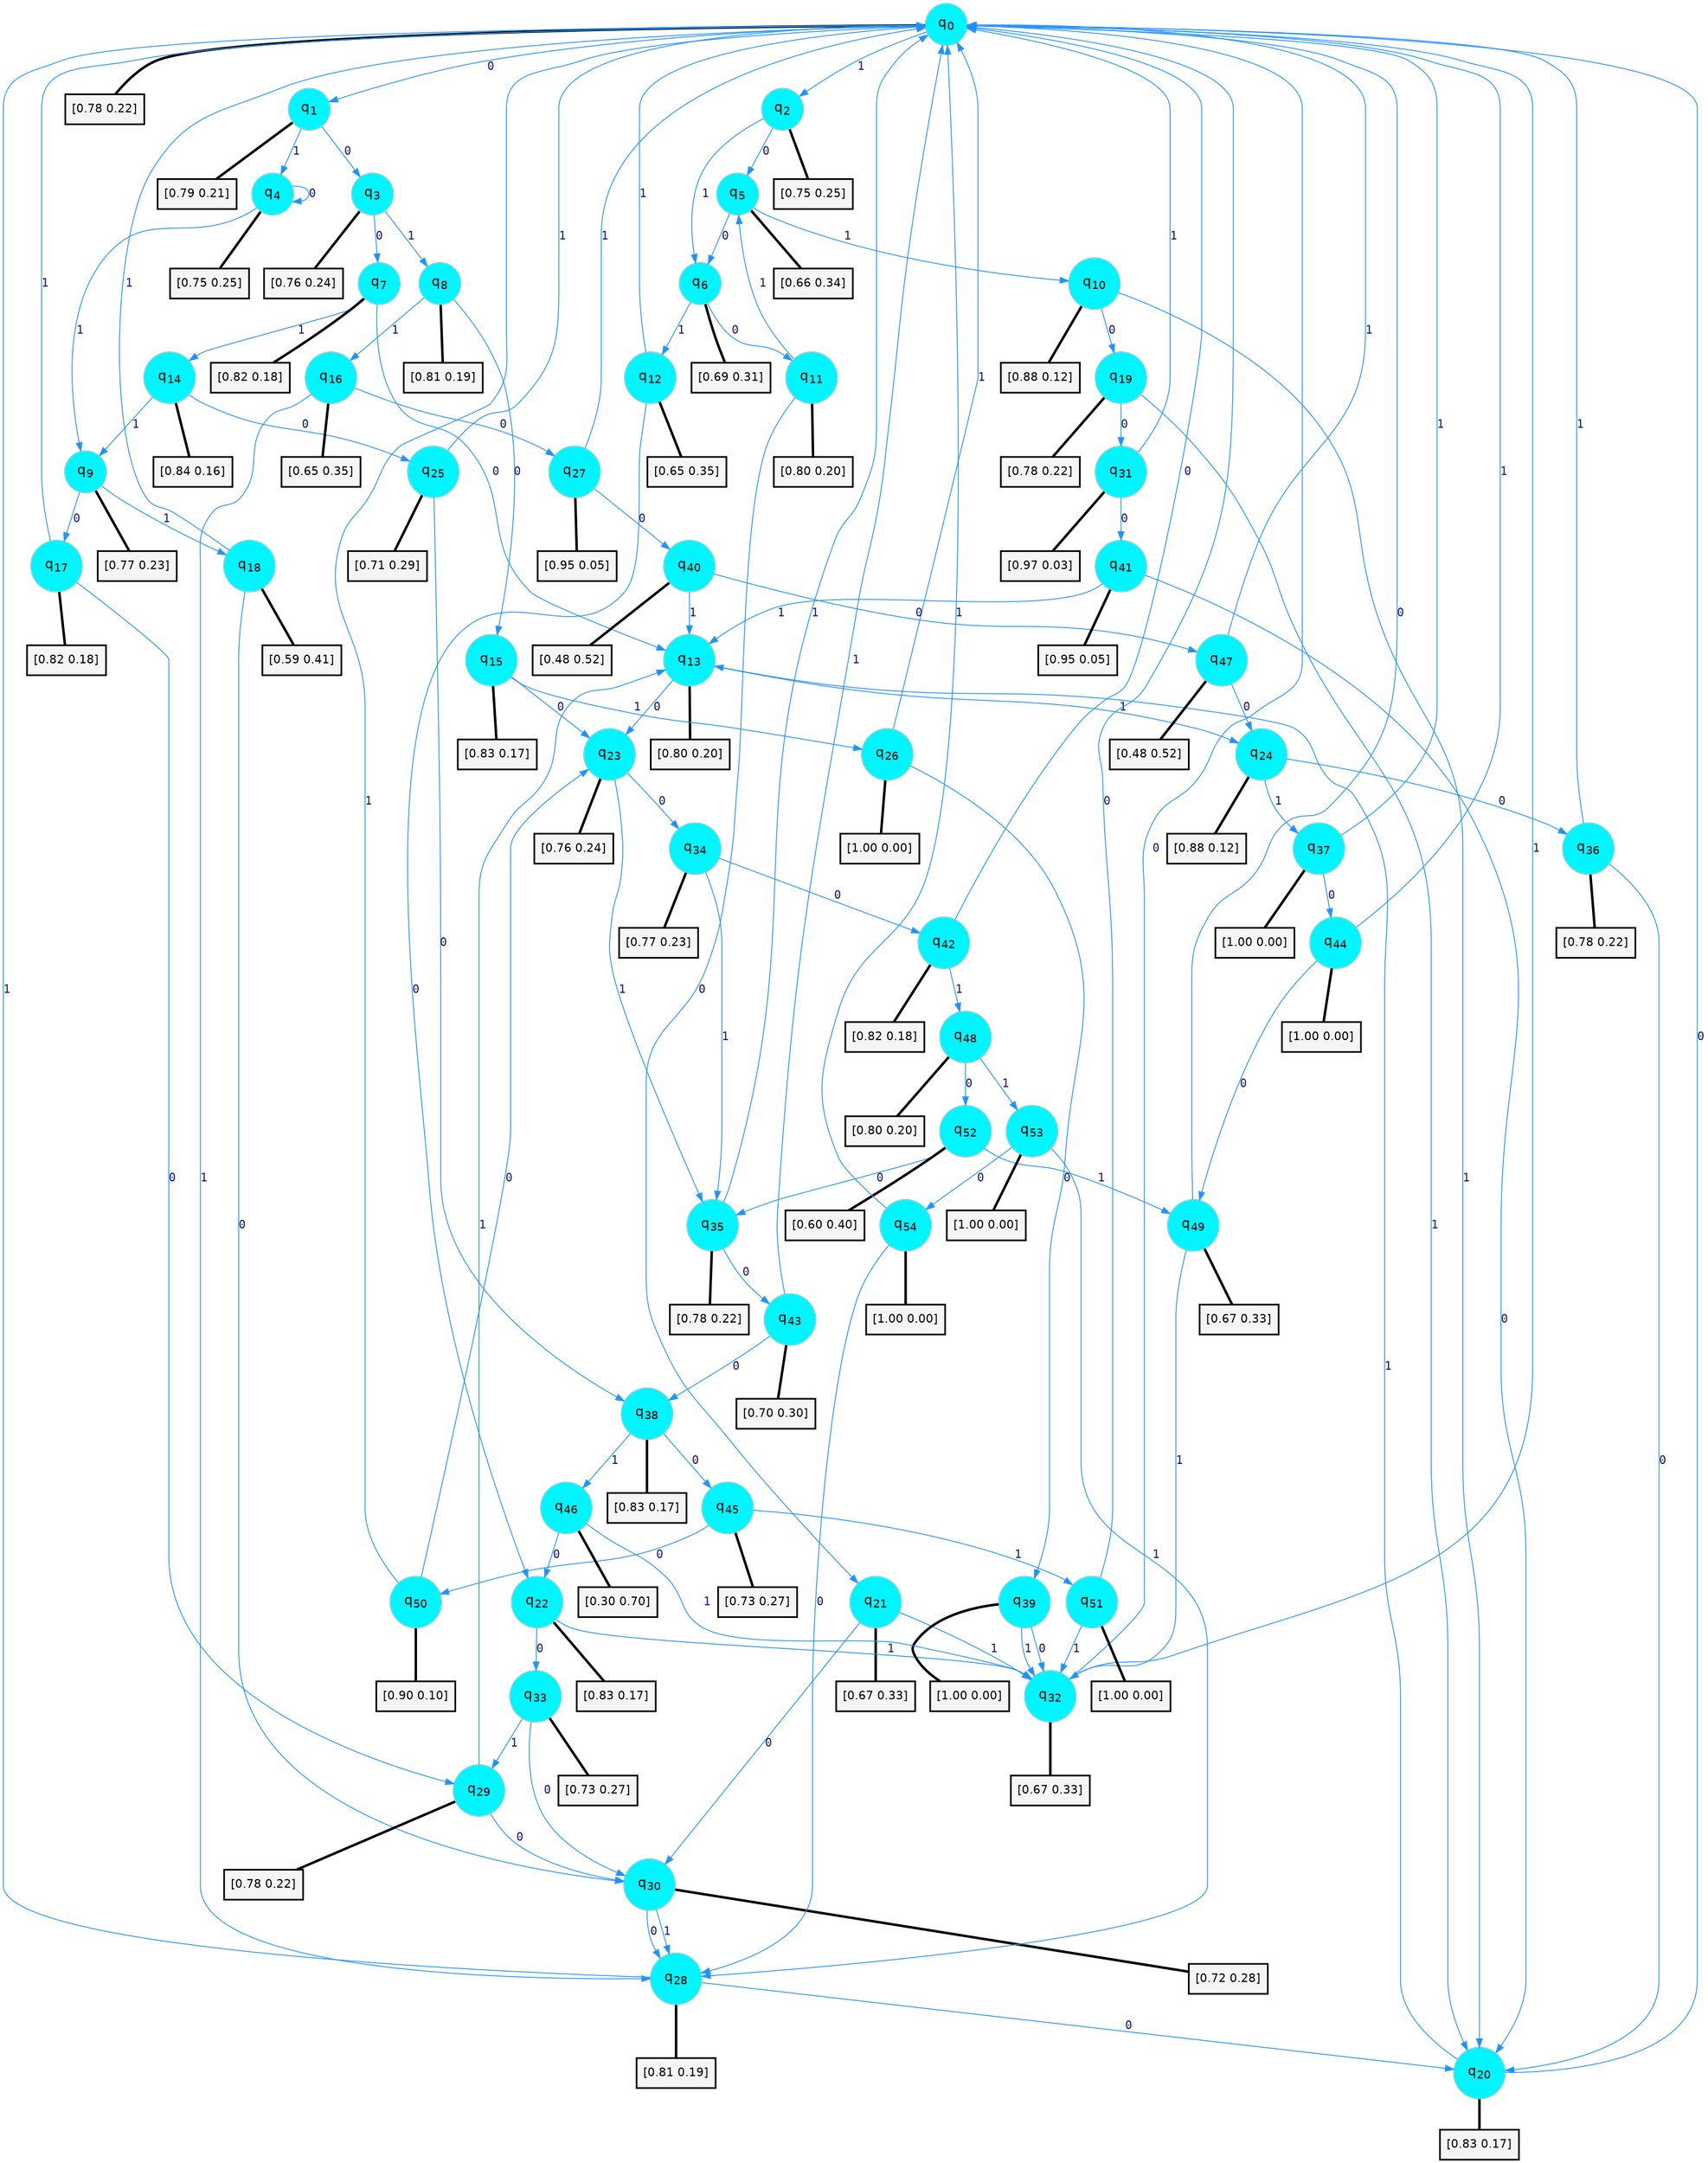 digraph G {
graph [
bgcolor=transparent, dpi=300, rankdir=TD, size="40,25"];
node [
color=gray, fillcolor=turquoise1, fontcolor=black, fontname=Helvetica, fontsize=16, fontweight=bold, shape=circle, style=filled];
edge [
arrowsize=1, color=dodgerblue1, fontcolor=midnightblue, fontname=courier, fontweight=bold, penwidth=1, style=solid, weight=20];
0[label=<q<SUB>0</SUB>>];
1[label=<q<SUB>1</SUB>>];
2[label=<q<SUB>2</SUB>>];
3[label=<q<SUB>3</SUB>>];
4[label=<q<SUB>4</SUB>>];
5[label=<q<SUB>5</SUB>>];
6[label=<q<SUB>6</SUB>>];
7[label=<q<SUB>7</SUB>>];
8[label=<q<SUB>8</SUB>>];
9[label=<q<SUB>9</SUB>>];
10[label=<q<SUB>10</SUB>>];
11[label=<q<SUB>11</SUB>>];
12[label=<q<SUB>12</SUB>>];
13[label=<q<SUB>13</SUB>>];
14[label=<q<SUB>14</SUB>>];
15[label=<q<SUB>15</SUB>>];
16[label=<q<SUB>16</SUB>>];
17[label=<q<SUB>17</SUB>>];
18[label=<q<SUB>18</SUB>>];
19[label=<q<SUB>19</SUB>>];
20[label=<q<SUB>20</SUB>>];
21[label=<q<SUB>21</SUB>>];
22[label=<q<SUB>22</SUB>>];
23[label=<q<SUB>23</SUB>>];
24[label=<q<SUB>24</SUB>>];
25[label=<q<SUB>25</SUB>>];
26[label=<q<SUB>26</SUB>>];
27[label=<q<SUB>27</SUB>>];
28[label=<q<SUB>28</SUB>>];
29[label=<q<SUB>29</SUB>>];
30[label=<q<SUB>30</SUB>>];
31[label=<q<SUB>31</SUB>>];
32[label=<q<SUB>32</SUB>>];
33[label=<q<SUB>33</SUB>>];
34[label=<q<SUB>34</SUB>>];
35[label=<q<SUB>35</SUB>>];
36[label=<q<SUB>36</SUB>>];
37[label=<q<SUB>37</SUB>>];
38[label=<q<SUB>38</SUB>>];
39[label=<q<SUB>39</SUB>>];
40[label=<q<SUB>40</SUB>>];
41[label=<q<SUB>41</SUB>>];
42[label=<q<SUB>42</SUB>>];
43[label=<q<SUB>43</SUB>>];
44[label=<q<SUB>44</SUB>>];
45[label=<q<SUB>45</SUB>>];
46[label=<q<SUB>46</SUB>>];
47[label=<q<SUB>47</SUB>>];
48[label=<q<SUB>48</SUB>>];
49[label=<q<SUB>49</SUB>>];
50[label=<q<SUB>50</SUB>>];
51[label=<q<SUB>51</SUB>>];
52[label=<q<SUB>52</SUB>>];
53[label=<q<SUB>53</SUB>>];
54[label=<q<SUB>54</SUB>>];
55[label="[0.78 0.22]", shape=box,fontcolor=black, fontname=Helvetica, fontsize=14, penwidth=2, fillcolor=whitesmoke,color=black];
56[label="[0.79 0.21]", shape=box,fontcolor=black, fontname=Helvetica, fontsize=14, penwidth=2, fillcolor=whitesmoke,color=black];
57[label="[0.75 0.25]", shape=box,fontcolor=black, fontname=Helvetica, fontsize=14, penwidth=2, fillcolor=whitesmoke,color=black];
58[label="[0.76 0.24]", shape=box,fontcolor=black, fontname=Helvetica, fontsize=14, penwidth=2, fillcolor=whitesmoke,color=black];
59[label="[0.75 0.25]", shape=box,fontcolor=black, fontname=Helvetica, fontsize=14, penwidth=2, fillcolor=whitesmoke,color=black];
60[label="[0.66 0.34]", shape=box,fontcolor=black, fontname=Helvetica, fontsize=14, penwidth=2, fillcolor=whitesmoke,color=black];
61[label="[0.69 0.31]", shape=box,fontcolor=black, fontname=Helvetica, fontsize=14, penwidth=2, fillcolor=whitesmoke,color=black];
62[label="[0.82 0.18]", shape=box,fontcolor=black, fontname=Helvetica, fontsize=14, penwidth=2, fillcolor=whitesmoke,color=black];
63[label="[0.81 0.19]", shape=box,fontcolor=black, fontname=Helvetica, fontsize=14, penwidth=2, fillcolor=whitesmoke,color=black];
64[label="[0.77 0.23]", shape=box,fontcolor=black, fontname=Helvetica, fontsize=14, penwidth=2, fillcolor=whitesmoke,color=black];
65[label="[0.88 0.12]", shape=box,fontcolor=black, fontname=Helvetica, fontsize=14, penwidth=2, fillcolor=whitesmoke,color=black];
66[label="[0.80 0.20]", shape=box,fontcolor=black, fontname=Helvetica, fontsize=14, penwidth=2, fillcolor=whitesmoke,color=black];
67[label="[0.65 0.35]", shape=box,fontcolor=black, fontname=Helvetica, fontsize=14, penwidth=2, fillcolor=whitesmoke,color=black];
68[label="[0.80 0.20]", shape=box,fontcolor=black, fontname=Helvetica, fontsize=14, penwidth=2, fillcolor=whitesmoke,color=black];
69[label="[0.84 0.16]", shape=box,fontcolor=black, fontname=Helvetica, fontsize=14, penwidth=2, fillcolor=whitesmoke,color=black];
70[label="[0.83 0.17]", shape=box,fontcolor=black, fontname=Helvetica, fontsize=14, penwidth=2, fillcolor=whitesmoke,color=black];
71[label="[0.65 0.35]", shape=box,fontcolor=black, fontname=Helvetica, fontsize=14, penwidth=2, fillcolor=whitesmoke,color=black];
72[label="[0.82 0.18]", shape=box,fontcolor=black, fontname=Helvetica, fontsize=14, penwidth=2, fillcolor=whitesmoke,color=black];
73[label="[0.59 0.41]", shape=box,fontcolor=black, fontname=Helvetica, fontsize=14, penwidth=2, fillcolor=whitesmoke,color=black];
74[label="[0.78 0.22]", shape=box,fontcolor=black, fontname=Helvetica, fontsize=14, penwidth=2, fillcolor=whitesmoke,color=black];
75[label="[0.83 0.17]", shape=box,fontcolor=black, fontname=Helvetica, fontsize=14, penwidth=2, fillcolor=whitesmoke,color=black];
76[label="[0.67 0.33]", shape=box,fontcolor=black, fontname=Helvetica, fontsize=14, penwidth=2, fillcolor=whitesmoke,color=black];
77[label="[0.83 0.17]", shape=box,fontcolor=black, fontname=Helvetica, fontsize=14, penwidth=2, fillcolor=whitesmoke,color=black];
78[label="[0.76 0.24]", shape=box,fontcolor=black, fontname=Helvetica, fontsize=14, penwidth=2, fillcolor=whitesmoke,color=black];
79[label="[0.88 0.12]", shape=box,fontcolor=black, fontname=Helvetica, fontsize=14, penwidth=2, fillcolor=whitesmoke,color=black];
80[label="[0.71 0.29]", shape=box,fontcolor=black, fontname=Helvetica, fontsize=14, penwidth=2, fillcolor=whitesmoke,color=black];
81[label="[1.00 0.00]", shape=box,fontcolor=black, fontname=Helvetica, fontsize=14, penwidth=2, fillcolor=whitesmoke,color=black];
82[label="[0.95 0.05]", shape=box,fontcolor=black, fontname=Helvetica, fontsize=14, penwidth=2, fillcolor=whitesmoke,color=black];
83[label="[0.81 0.19]", shape=box,fontcolor=black, fontname=Helvetica, fontsize=14, penwidth=2, fillcolor=whitesmoke,color=black];
84[label="[0.78 0.22]", shape=box,fontcolor=black, fontname=Helvetica, fontsize=14, penwidth=2, fillcolor=whitesmoke,color=black];
85[label="[0.72 0.28]", shape=box,fontcolor=black, fontname=Helvetica, fontsize=14, penwidth=2, fillcolor=whitesmoke,color=black];
86[label="[0.97 0.03]", shape=box,fontcolor=black, fontname=Helvetica, fontsize=14, penwidth=2, fillcolor=whitesmoke,color=black];
87[label="[0.67 0.33]", shape=box,fontcolor=black, fontname=Helvetica, fontsize=14, penwidth=2, fillcolor=whitesmoke,color=black];
88[label="[0.73 0.27]", shape=box,fontcolor=black, fontname=Helvetica, fontsize=14, penwidth=2, fillcolor=whitesmoke,color=black];
89[label="[0.77 0.23]", shape=box,fontcolor=black, fontname=Helvetica, fontsize=14, penwidth=2, fillcolor=whitesmoke,color=black];
90[label="[0.78 0.22]", shape=box,fontcolor=black, fontname=Helvetica, fontsize=14, penwidth=2, fillcolor=whitesmoke,color=black];
91[label="[0.78 0.22]", shape=box,fontcolor=black, fontname=Helvetica, fontsize=14, penwidth=2, fillcolor=whitesmoke,color=black];
92[label="[1.00 0.00]", shape=box,fontcolor=black, fontname=Helvetica, fontsize=14, penwidth=2, fillcolor=whitesmoke,color=black];
93[label="[0.83 0.17]", shape=box,fontcolor=black, fontname=Helvetica, fontsize=14, penwidth=2, fillcolor=whitesmoke,color=black];
94[label="[1.00 0.00]", shape=box,fontcolor=black, fontname=Helvetica, fontsize=14, penwidth=2, fillcolor=whitesmoke,color=black];
95[label="[0.48 0.52]", shape=box,fontcolor=black, fontname=Helvetica, fontsize=14, penwidth=2, fillcolor=whitesmoke,color=black];
96[label="[0.95 0.05]", shape=box,fontcolor=black, fontname=Helvetica, fontsize=14, penwidth=2, fillcolor=whitesmoke,color=black];
97[label="[0.82 0.18]", shape=box,fontcolor=black, fontname=Helvetica, fontsize=14, penwidth=2, fillcolor=whitesmoke,color=black];
98[label="[0.70 0.30]", shape=box,fontcolor=black, fontname=Helvetica, fontsize=14, penwidth=2, fillcolor=whitesmoke,color=black];
99[label="[1.00 0.00]", shape=box,fontcolor=black, fontname=Helvetica, fontsize=14, penwidth=2, fillcolor=whitesmoke,color=black];
100[label="[0.73 0.27]", shape=box,fontcolor=black, fontname=Helvetica, fontsize=14, penwidth=2, fillcolor=whitesmoke,color=black];
101[label="[0.30 0.70]", shape=box,fontcolor=black, fontname=Helvetica, fontsize=14, penwidth=2, fillcolor=whitesmoke,color=black];
102[label="[0.48 0.52]", shape=box,fontcolor=black, fontname=Helvetica, fontsize=14, penwidth=2, fillcolor=whitesmoke,color=black];
103[label="[0.80 0.20]", shape=box,fontcolor=black, fontname=Helvetica, fontsize=14, penwidth=2, fillcolor=whitesmoke,color=black];
104[label="[0.67 0.33]", shape=box,fontcolor=black, fontname=Helvetica, fontsize=14, penwidth=2, fillcolor=whitesmoke,color=black];
105[label="[0.90 0.10]", shape=box,fontcolor=black, fontname=Helvetica, fontsize=14, penwidth=2, fillcolor=whitesmoke,color=black];
106[label="[1.00 0.00]", shape=box,fontcolor=black, fontname=Helvetica, fontsize=14, penwidth=2, fillcolor=whitesmoke,color=black];
107[label="[0.60 0.40]", shape=box,fontcolor=black, fontname=Helvetica, fontsize=14, penwidth=2, fillcolor=whitesmoke,color=black];
108[label="[1.00 0.00]", shape=box,fontcolor=black, fontname=Helvetica, fontsize=14, penwidth=2, fillcolor=whitesmoke,color=black];
109[label="[1.00 0.00]", shape=box,fontcolor=black, fontname=Helvetica, fontsize=14, penwidth=2, fillcolor=whitesmoke,color=black];
0->1 [label=0];
0->2 [label=1];
0->55 [arrowhead=none, penwidth=3,color=black];
1->3 [label=0];
1->4 [label=1];
1->56 [arrowhead=none, penwidth=3,color=black];
2->5 [label=0];
2->6 [label=1];
2->57 [arrowhead=none, penwidth=3,color=black];
3->7 [label=0];
3->8 [label=1];
3->58 [arrowhead=none, penwidth=3,color=black];
4->4 [label=0];
4->9 [label=1];
4->59 [arrowhead=none, penwidth=3,color=black];
5->6 [label=0];
5->10 [label=1];
5->60 [arrowhead=none, penwidth=3,color=black];
6->11 [label=0];
6->12 [label=1];
6->61 [arrowhead=none, penwidth=3,color=black];
7->13 [label=0];
7->14 [label=1];
7->62 [arrowhead=none, penwidth=3,color=black];
8->15 [label=0];
8->16 [label=1];
8->63 [arrowhead=none, penwidth=3,color=black];
9->17 [label=0];
9->18 [label=1];
9->64 [arrowhead=none, penwidth=3,color=black];
10->19 [label=0];
10->20 [label=1];
10->65 [arrowhead=none, penwidth=3,color=black];
11->21 [label=0];
11->5 [label=1];
11->66 [arrowhead=none, penwidth=3,color=black];
12->22 [label=0];
12->0 [label=1];
12->67 [arrowhead=none, penwidth=3,color=black];
13->23 [label=0];
13->24 [label=1];
13->68 [arrowhead=none, penwidth=3,color=black];
14->25 [label=0];
14->9 [label=1];
14->69 [arrowhead=none, penwidth=3,color=black];
15->23 [label=0];
15->26 [label=1];
15->70 [arrowhead=none, penwidth=3,color=black];
16->27 [label=0];
16->28 [label=1];
16->71 [arrowhead=none, penwidth=3,color=black];
17->29 [label=0];
17->0 [label=1];
17->72 [arrowhead=none, penwidth=3,color=black];
18->30 [label=0];
18->0 [label=1];
18->73 [arrowhead=none, penwidth=3,color=black];
19->31 [label=0];
19->20 [label=1];
19->74 [arrowhead=none, penwidth=3,color=black];
20->0 [label=0];
20->13 [label=1];
20->75 [arrowhead=none, penwidth=3,color=black];
21->30 [label=0];
21->32 [label=1];
21->76 [arrowhead=none, penwidth=3,color=black];
22->33 [label=0];
22->32 [label=1];
22->77 [arrowhead=none, penwidth=3,color=black];
23->34 [label=0];
23->35 [label=1];
23->78 [arrowhead=none, penwidth=3,color=black];
24->36 [label=0];
24->37 [label=1];
24->79 [arrowhead=none, penwidth=3,color=black];
25->38 [label=0];
25->0 [label=1];
25->80 [arrowhead=none, penwidth=3,color=black];
26->39 [label=0];
26->0 [label=1];
26->81 [arrowhead=none, penwidth=3,color=black];
27->40 [label=0];
27->0 [label=1];
27->82 [arrowhead=none, penwidth=3,color=black];
28->20 [label=0];
28->0 [label=1];
28->83 [arrowhead=none, penwidth=3,color=black];
29->30 [label=0];
29->13 [label=1];
29->84 [arrowhead=none, penwidth=3,color=black];
30->28 [label=0];
30->28 [label=1];
30->85 [arrowhead=none, penwidth=3,color=black];
31->41 [label=0];
31->0 [label=1];
31->86 [arrowhead=none, penwidth=3,color=black];
32->0 [label=0];
32->0 [label=1];
32->87 [arrowhead=none, penwidth=3,color=black];
33->30 [label=0];
33->29 [label=1];
33->88 [arrowhead=none, penwidth=3,color=black];
34->42 [label=0];
34->35 [label=1];
34->89 [arrowhead=none, penwidth=3,color=black];
35->43 [label=0];
35->0 [label=1];
35->90 [arrowhead=none, penwidth=3,color=black];
36->20 [label=0];
36->0 [label=1];
36->91 [arrowhead=none, penwidth=3,color=black];
37->44 [label=0];
37->0 [label=1];
37->92 [arrowhead=none, penwidth=3,color=black];
38->45 [label=0];
38->46 [label=1];
38->93 [arrowhead=none, penwidth=3,color=black];
39->32 [label=0];
39->32 [label=1];
39->94 [arrowhead=none, penwidth=3,color=black];
40->47 [label=0];
40->13 [label=1];
40->95 [arrowhead=none, penwidth=3,color=black];
41->20 [label=0];
41->13 [label=1];
41->96 [arrowhead=none, penwidth=3,color=black];
42->0 [label=0];
42->48 [label=1];
42->97 [arrowhead=none, penwidth=3,color=black];
43->38 [label=0];
43->0 [label=1];
43->98 [arrowhead=none, penwidth=3,color=black];
44->49 [label=0];
44->0 [label=1];
44->99 [arrowhead=none, penwidth=3,color=black];
45->50 [label=0];
45->51 [label=1];
45->100 [arrowhead=none, penwidth=3,color=black];
46->22 [label=0];
46->32 [label=1];
46->101 [arrowhead=none, penwidth=3,color=black];
47->24 [label=0];
47->0 [label=1];
47->102 [arrowhead=none, penwidth=3,color=black];
48->52 [label=0];
48->53 [label=1];
48->103 [arrowhead=none, penwidth=3,color=black];
49->0 [label=0];
49->32 [label=1];
49->104 [arrowhead=none, penwidth=3,color=black];
50->23 [label=0];
50->0 [label=1];
50->105 [arrowhead=none, penwidth=3,color=black];
51->0 [label=0];
51->32 [label=1];
51->106 [arrowhead=none, penwidth=3,color=black];
52->35 [label=0];
52->49 [label=1];
52->107 [arrowhead=none, penwidth=3,color=black];
53->54 [label=0];
53->28 [label=1];
53->108 [arrowhead=none, penwidth=3,color=black];
54->28 [label=0];
54->0 [label=1];
54->109 [arrowhead=none, penwidth=3,color=black];
}
